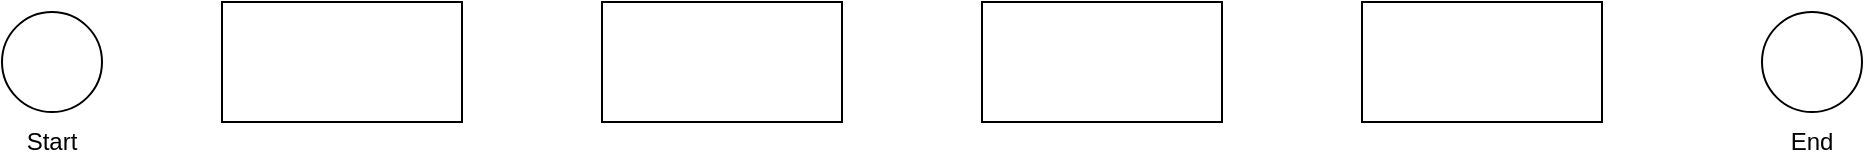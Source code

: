 <mxfile version="12.9.6" type="github">
  <diagram name="Page-1" id="74e2e168-ea6b-b213-b513-2b3c1d86103e">
    <mxGraphModel dx="1030" dy="575" grid="1" gridSize="10" guides="1" tooltips="1" connect="1" arrows="1" fold="1" page="1" pageScale="1" pageWidth="1100" pageHeight="850" background="#ffffff" math="0" shadow="0">
      <root>
        <mxCell id="0" />
        <mxCell id="1" parent="0" />
        <mxCell id="hJ8EEhLb4vXggfWf6enh-1" value="" style="ellipse;whiteSpace=wrap;html=1;aspect=fixed;" vertex="1" parent="1">
          <mxGeometry x="40" y="310" width="50" height="50" as="geometry" />
        </mxCell>
        <mxCell id="hJ8EEhLb4vXggfWf6enh-7" value="" style="rounded=0;whiteSpace=wrap;html=1;" vertex="1" parent="1">
          <mxGeometry x="150" y="305" width="120" height="60" as="geometry" />
        </mxCell>
        <mxCell id="hJ8EEhLb4vXggfWf6enh-8" value="" style="rounded=0;whiteSpace=wrap;html=1;" vertex="1" parent="1">
          <mxGeometry x="340" y="305" width="120" height="60" as="geometry" />
        </mxCell>
        <mxCell id="hJ8EEhLb4vXggfWf6enh-9" value="" style="rounded=0;whiteSpace=wrap;html=1;" vertex="1" parent="1">
          <mxGeometry x="530" y="305" width="120" height="60" as="geometry" />
        </mxCell>
        <mxCell id="hJ8EEhLb4vXggfWf6enh-10" value="" style="rounded=0;whiteSpace=wrap;html=1;" vertex="1" parent="1">
          <mxGeometry x="720" y="305" width="120" height="60" as="geometry" />
        </mxCell>
        <mxCell id="hJ8EEhLb4vXggfWf6enh-12" value="" style="ellipse;whiteSpace=wrap;html=1;aspect=fixed;" vertex="1" parent="1">
          <mxGeometry x="920" y="310" width="50" height="50" as="geometry" />
        </mxCell>
        <mxCell id="hJ8EEhLb4vXggfWf6enh-13" value="Start&lt;span style=&quot;color: rgba(0 , 0 , 0 , 0) ; font-family: monospace ; font-size: 0px ; white-space: nowrap&quot;&gt;%3CmxGraphModel%3E%3Croot%3E%3CmxCell%20id%3D%220%22%2F%3E%3CmxCell%20id%3D%221%22%20parent%3D%220%22%2F%3E%3CmxCell%20id%3D%222%22%20value%3D%22%22%20style%3D%22ellipse%3BwhiteSpace%3Dwrap%3Bhtml%3D1%3Baspect%3Dfixed%3B%22%20vertex%3D%221%22%20parent%3D%221%22%3E%3CmxGeometry%20x%3D%2232%22%20y%3D%22310%22%20width%3D%2250%22%20height%3D%2250%22%20as%3D%22geometry%22%2F%3E%3C%2FmxCell%3E%3C%2Froot%3E%3C%2FmxGraphModel%3E&lt;/span&gt;" style="text;html=1;strokeColor=none;fillColor=none;align=center;verticalAlign=middle;whiteSpace=wrap;rounded=0;" vertex="1" parent="1">
          <mxGeometry x="45" y="365" width="40" height="20" as="geometry" />
        </mxCell>
        <mxCell id="hJ8EEhLb4vXggfWf6enh-14" value="End" style="text;html=1;strokeColor=none;fillColor=none;align=center;verticalAlign=middle;whiteSpace=wrap;rounded=0;" vertex="1" parent="1">
          <mxGeometry x="925" y="365" width="40" height="20" as="geometry" />
        </mxCell>
      </root>
    </mxGraphModel>
  </diagram>
</mxfile>
